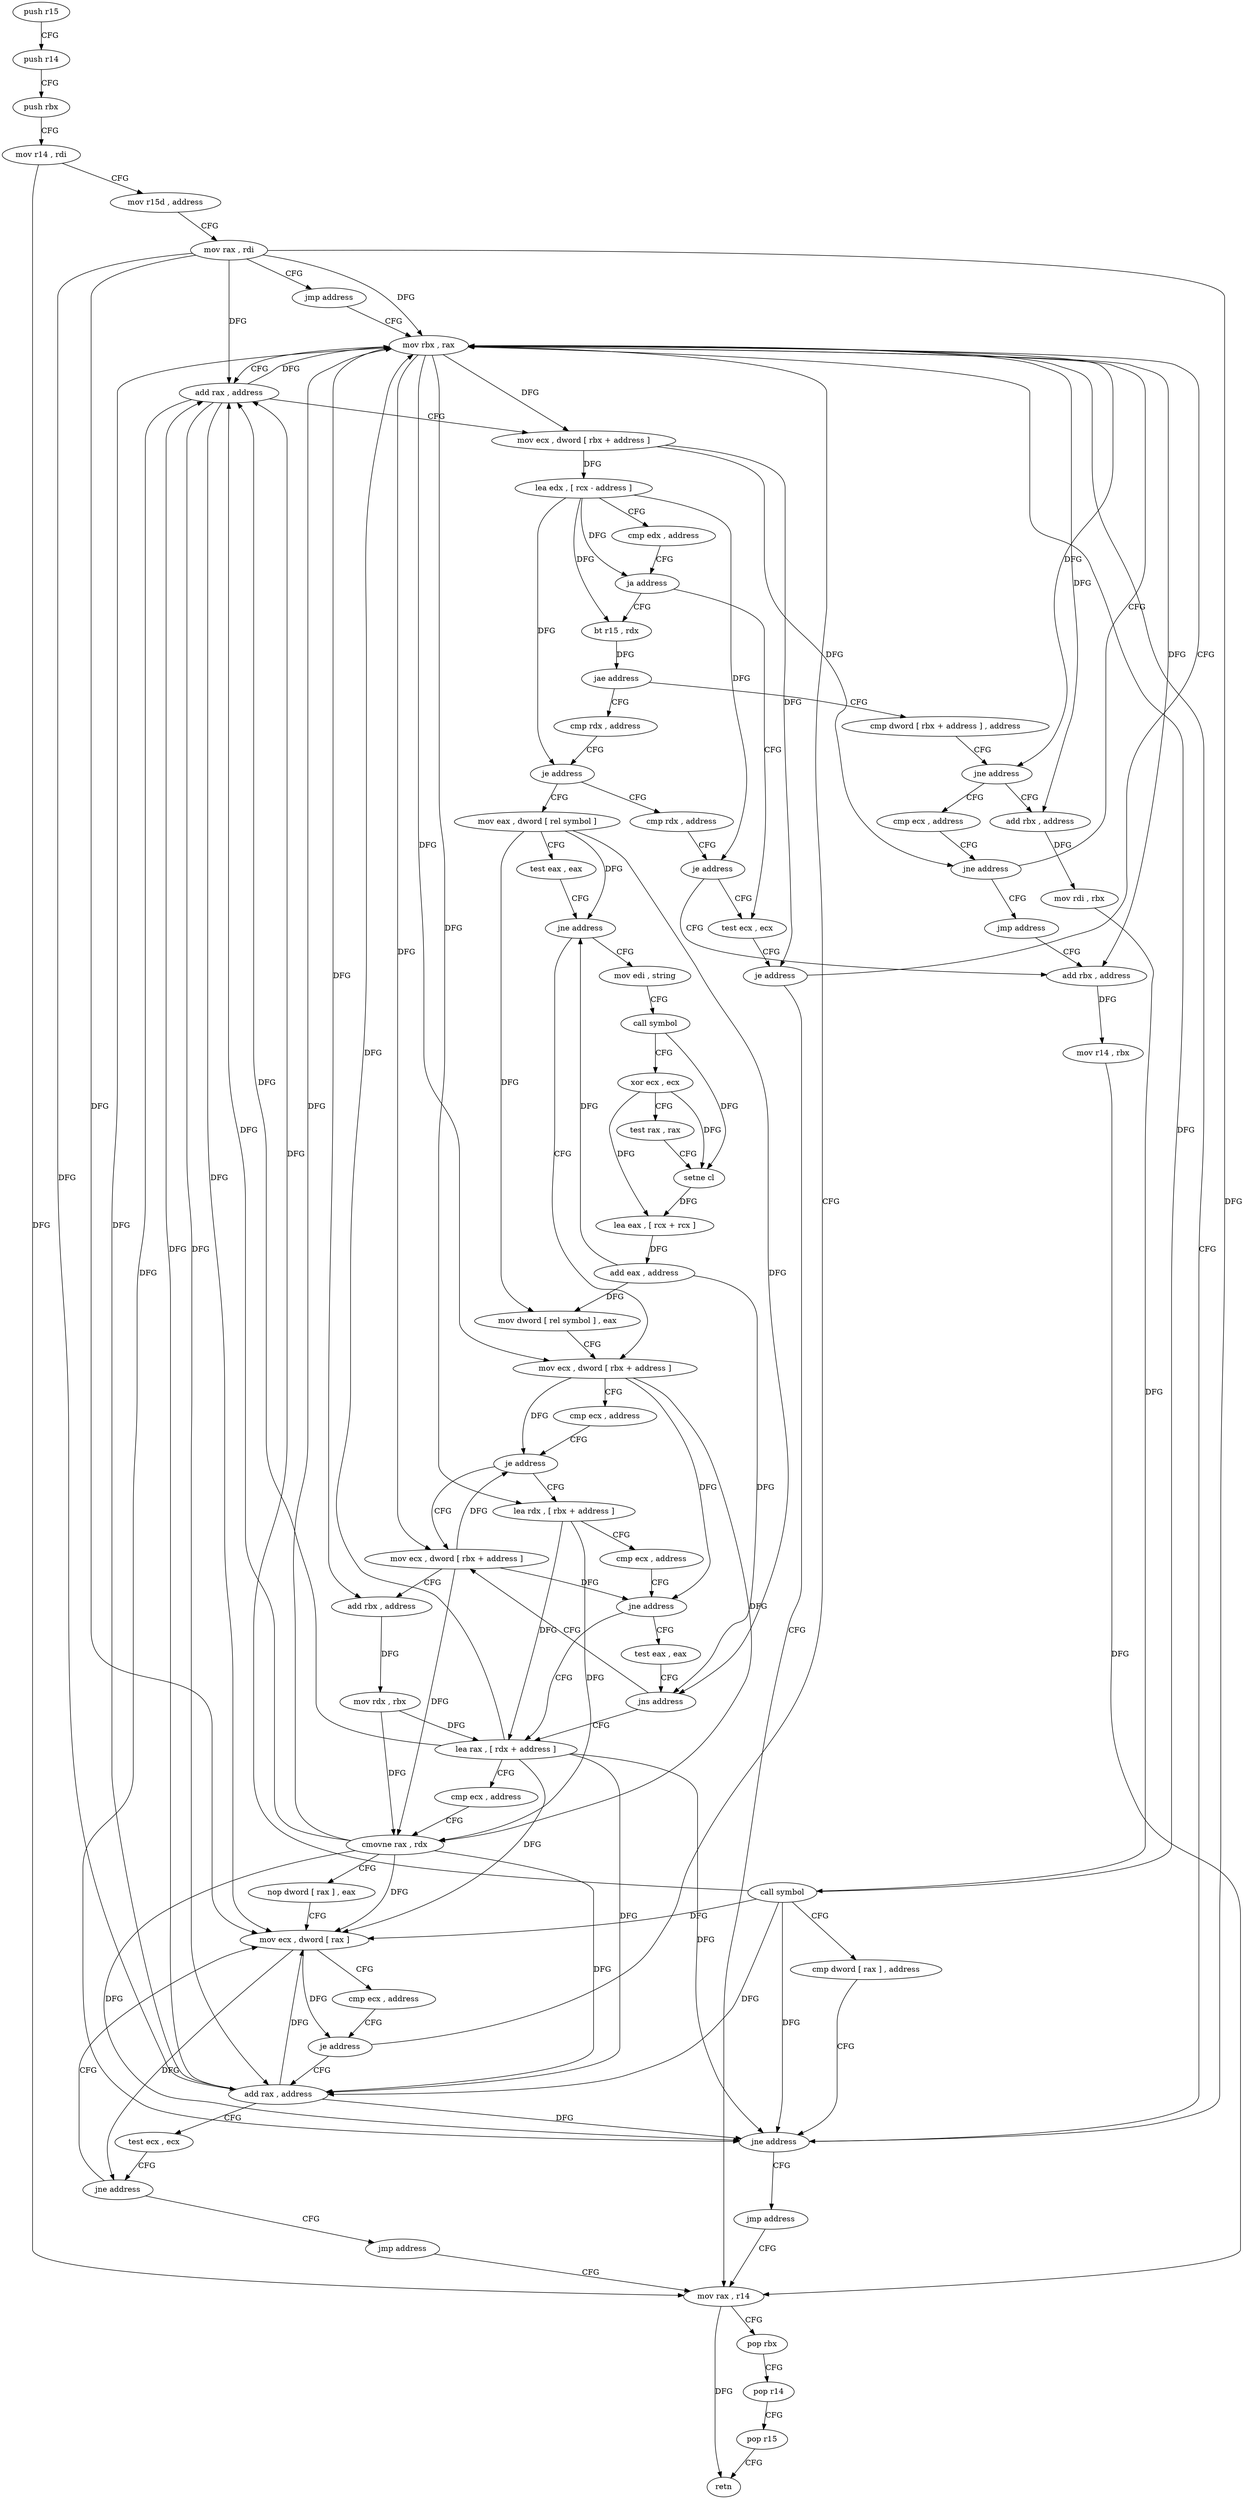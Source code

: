 digraph "func" {
"4402832" [label = "push r15" ]
"4402834" [label = "push r14" ]
"4402836" [label = "push rbx" ]
"4402837" [label = "mov r14 , rdi" ]
"4402840" [label = "mov r15d , address" ]
"4402846" [label = "mov rax , rdi" ]
"4402849" [label = "jmp address" ]
"4402888" [label = "mov rbx , rax" ]
"4402891" [label = "add rax , address" ]
"4402895" [label = "mov ecx , dword [ rbx + address ]" ]
"4402898" [label = "lea edx , [ rcx - address ]" ]
"4402901" [label = "cmp edx , address" ]
"4402904" [label = "ja address" ]
"4402880" [label = "test ecx , ecx" ]
"4402906" [label = "bt r15 , rdx" ]
"4402882" [label = "je address" ]
"4403068" [label = "mov rax , r14" ]
"4402910" [label = "jae address" ]
"4402864" [label = "cmp rdx , address" ]
"4402912" [label = "cmp dword [ rbx + address ] , address" ]
"4403071" [label = "pop rbx" ]
"4403072" [label = "pop r14" ]
"4403074" [label = "pop r15" ]
"4403076" [label = "retn" ]
"4402868" [label = "je address" ]
"4402951" [label = "mov eax , dword [ rel symbol ]" ]
"4402870" [label = "cmp rdx , address" ]
"4402916" [label = "jne address" ]
"4402944" [label = "cmp ecx , address" ]
"4402918" [label = "add rbx , address" ]
"4402957" [label = "test eax , eax" ]
"4402959" [label = "jne address" ]
"4402991" [label = "mov ecx , dword [ rbx + address ]" ]
"4402961" [label = "mov edi , string" ]
"4402874" [label = "je address" ]
"4403061" [label = "add rbx , address" ]
"4402947" [label = "jne address" ]
"4402949" [label = "jmp address" ]
"4402922" [label = "mov rdi , rbx" ]
"4402925" [label = "call symbol" ]
"4402930" [label = "cmp dword [ rax ] , address" ]
"4402933" [label = "jne address" ]
"4402935" [label = "jmp address" ]
"4402994" [label = "cmp ecx , address" ]
"4402997" [label = "je address" ]
"4403012" [label = "mov ecx , dword [ rbx + address ]" ]
"4402999" [label = "lea rdx , [ rbx + address ]" ]
"4402966" [label = "call symbol" ]
"4402971" [label = "xor ecx , ecx" ]
"4402973" [label = "test rax , rax" ]
"4402976" [label = "setne cl" ]
"4402979" [label = "lea eax , [ rcx + rcx ]" ]
"4402982" [label = "add eax , address" ]
"4402985" [label = "mov dword [ rel symbol ] , eax" ]
"4403065" [label = "mov r14 , rbx" ]
"4403015" [label = "add rbx , address" ]
"4403019" [label = "mov rdx , rbx" ]
"4403022" [label = "lea rax , [ rdx + address ]" ]
"4403003" [label = "cmp ecx , address" ]
"4403006" [label = "jne address" ]
"4403008" [label = "test eax , eax" ]
"4403051" [label = "add rax , address" ]
"4403055" [label = "test ecx , ecx" ]
"4403057" [label = "jne address" ]
"4403040" [label = "mov ecx , dword [ rax ]" ]
"4403059" [label = "jmp address" ]
"4403026" [label = "cmp ecx , address" ]
"4403029" [label = "cmovne rax , rdx" ]
"4403033" [label = "nop dword [ rax ] , eax" ]
"4403010" [label = "jns address" ]
"4403042" [label = "cmp ecx , address" ]
"4403045" [label = "je address" ]
"4402832" -> "4402834" [ label = "CFG" ]
"4402834" -> "4402836" [ label = "CFG" ]
"4402836" -> "4402837" [ label = "CFG" ]
"4402837" -> "4402840" [ label = "CFG" ]
"4402837" -> "4403068" [ label = "DFG" ]
"4402840" -> "4402846" [ label = "CFG" ]
"4402846" -> "4402849" [ label = "CFG" ]
"4402846" -> "4402888" [ label = "DFG" ]
"4402846" -> "4402891" [ label = "DFG" ]
"4402846" -> "4402933" [ label = "DFG" ]
"4402846" -> "4403040" [ label = "DFG" ]
"4402846" -> "4403051" [ label = "DFG" ]
"4402849" -> "4402888" [ label = "CFG" ]
"4402888" -> "4402891" [ label = "CFG" ]
"4402888" -> "4402895" [ label = "DFG" ]
"4402888" -> "4402916" [ label = "DFG" ]
"4402888" -> "4402918" [ label = "DFG" ]
"4402888" -> "4402991" [ label = "DFG" ]
"4402888" -> "4403061" [ label = "DFG" ]
"4402888" -> "4403012" [ label = "DFG" ]
"4402888" -> "4403015" [ label = "DFG" ]
"4402888" -> "4402999" [ label = "DFG" ]
"4402891" -> "4402895" [ label = "CFG" ]
"4402891" -> "4402888" [ label = "DFG" ]
"4402891" -> "4402933" [ label = "DFG" ]
"4402891" -> "4403040" [ label = "DFG" ]
"4402891" -> "4403051" [ label = "DFG" ]
"4402895" -> "4402898" [ label = "DFG" ]
"4402895" -> "4402882" [ label = "DFG" ]
"4402895" -> "4402947" [ label = "DFG" ]
"4402898" -> "4402901" [ label = "CFG" ]
"4402898" -> "4402904" [ label = "DFG" ]
"4402898" -> "4402906" [ label = "DFG" ]
"4402898" -> "4402868" [ label = "DFG" ]
"4402898" -> "4402874" [ label = "DFG" ]
"4402901" -> "4402904" [ label = "CFG" ]
"4402904" -> "4402880" [ label = "CFG" ]
"4402904" -> "4402906" [ label = "CFG" ]
"4402880" -> "4402882" [ label = "CFG" ]
"4402906" -> "4402910" [ label = "DFG" ]
"4402882" -> "4403068" [ label = "CFG" ]
"4402882" -> "4402888" [ label = "CFG" ]
"4403068" -> "4403071" [ label = "CFG" ]
"4403068" -> "4403076" [ label = "DFG" ]
"4402910" -> "4402864" [ label = "CFG" ]
"4402910" -> "4402912" [ label = "CFG" ]
"4402864" -> "4402868" [ label = "CFG" ]
"4402912" -> "4402916" [ label = "CFG" ]
"4403071" -> "4403072" [ label = "CFG" ]
"4403072" -> "4403074" [ label = "CFG" ]
"4403074" -> "4403076" [ label = "CFG" ]
"4402868" -> "4402951" [ label = "CFG" ]
"4402868" -> "4402870" [ label = "CFG" ]
"4402951" -> "4402957" [ label = "CFG" ]
"4402951" -> "4402959" [ label = "DFG" ]
"4402951" -> "4402985" [ label = "DFG" ]
"4402951" -> "4403010" [ label = "DFG" ]
"4402870" -> "4402874" [ label = "CFG" ]
"4402916" -> "4402944" [ label = "CFG" ]
"4402916" -> "4402918" [ label = "CFG" ]
"4402944" -> "4402947" [ label = "CFG" ]
"4402918" -> "4402922" [ label = "DFG" ]
"4402957" -> "4402959" [ label = "CFG" ]
"4402959" -> "4402991" [ label = "CFG" ]
"4402959" -> "4402961" [ label = "CFG" ]
"4402991" -> "4402994" [ label = "CFG" ]
"4402991" -> "4402997" [ label = "DFG" ]
"4402991" -> "4403006" [ label = "DFG" ]
"4402991" -> "4403029" [ label = "DFG" ]
"4402961" -> "4402966" [ label = "CFG" ]
"4402874" -> "4403061" [ label = "CFG" ]
"4402874" -> "4402880" [ label = "CFG" ]
"4403061" -> "4403065" [ label = "DFG" ]
"4402947" -> "4402888" [ label = "CFG" ]
"4402947" -> "4402949" [ label = "CFG" ]
"4402949" -> "4403061" [ label = "CFG" ]
"4402922" -> "4402925" [ label = "DFG" ]
"4402925" -> "4402930" [ label = "CFG" ]
"4402925" -> "4402888" [ label = "DFG" ]
"4402925" -> "4402891" [ label = "DFG" ]
"4402925" -> "4402933" [ label = "DFG" ]
"4402925" -> "4403040" [ label = "DFG" ]
"4402925" -> "4403051" [ label = "DFG" ]
"4402930" -> "4402933" [ label = "CFG" ]
"4402933" -> "4402888" [ label = "CFG" ]
"4402933" -> "4402935" [ label = "CFG" ]
"4402935" -> "4403068" [ label = "CFG" ]
"4402994" -> "4402997" [ label = "CFG" ]
"4402997" -> "4403012" [ label = "CFG" ]
"4402997" -> "4402999" [ label = "CFG" ]
"4403012" -> "4403015" [ label = "CFG" ]
"4403012" -> "4402997" [ label = "DFG" ]
"4403012" -> "4403006" [ label = "DFG" ]
"4403012" -> "4403029" [ label = "DFG" ]
"4402999" -> "4403003" [ label = "CFG" ]
"4402999" -> "4403022" [ label = "DFG" ]
"4402999" -> "4403029" [ label = "DFG" ]
"4402966" -> "4402971" [ label = "CFG" ]
"4402966" -> "4402976" [ label = "DFG" ]
"4402971" -> "4402973" [ label = "CFG" ]
"4402971" -> "4402976" [ label = "DFG" ]
"4402971" -> "4402979" [ label = "DFG" ]
"4402973" -> "4402976" [ label = "CFG" ]
"4402976" -> "4402979" [ label = "DFG" ]
"4402979" -> "4402982" [ label = "DFG" ]
"4402982" -> "4402985" [ label = "DFG" ]
"4402982" -> "4402959" [ label = "DFG" ]
"4402982" -> "4403010" [ label = "DFG" ]
"4402985" -> "4402991" [ label = "CFG" ]
"4403065" -> "4403068" [ label = "DFG" ]
"4403015" -> "4403019" [ label = "DFG" ]
"4403019" -> "4403022" [ label = "DFG" ]
"4403019" -> "4403029" [ label = "DFG" ]
"4403022" -> "4403026" [ label = "CFG" ]
"4403022" -> "4402888" [ label = "DFG" ]
"4403022" -> "4402891" [ label = "DFG" ]
"4403022" -> "4402933" [ label = "DFG" ]
"4403022" -> "4403040" [ label = "DFG" ]
"4403022" -> "4403051" [ label = "DFG" ]
"4403003" -> "4403006" [ label = "CFG" ]
"4403006" -> "4403022" [ label = "CFG" ]
"4403006" -> "4403008" [ label = "CFG" ]
"4403008" -> "4403010" [ label = "CFG" ]
"4403051" -> "4403055" [ label = "CFG" ]
"4403051" -> "4402888" [ label = "DFG" ]
"4403051" -> "4402891" [ label = "DFG" ]
"4403051" -> "4402933" [ label = "DFG" ]
"4403051" -> "4403040" [ label = "DFG" ]
"4403055" -> "4403057" [ label = "CFG" ]
"4403057" -> "4403040" [ label = "CFG" ]
"4403057" -> "4403059" [ label = "CFG" ]
"4403040" -> "4403042" [ label = "CFG" ]
"4403040" -> "4403045" [ label = "DFG" ]
"4403040" -> "4403057" [ label = "DFG" ]
"4403059" -> "4403068" [ label = "CFG" ]
"4403026" -> "4403029" [ label = "CFG" ]
"4403029" -> "4403033" [ label = "CFG" ]
"4403029" -> "4402888" [ label = "DFG" ]
"4403029" -> "4402891" [ label = "DFG" ]
"4403029" -> "4402933" [ label = "DFG" ]
"4403029" -> "4403040" [ label = "DFG" ]
"4403029" -> "4403051" [ label = "DFG" ]
"4403033" -> "4403040" [ label = "CFG" ]
"4403010" -> "4403022" [ label = "CFG" ]
"4403010" -> "4403012" [ label = "CFG" ]
"4403042" -> "4403045" [ label = "CFG" ]
"4403045" -> "4402888" [ label = "CFG" ]
"4403045" -> "4403051" [ label = "CFG" ]
}
